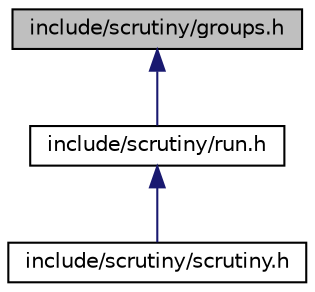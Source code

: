 digraph "include/scrutiny/groups.h"
{
 // LATEX_PDF_SIZE
  edge [fontname="Helvetica",fontsize="10",labelfontname="Helvetica",labelfontsize="10"];
  node [fontname="Helvetica",fontsize="10",shape=record];
  Node1 [label="include/scrutiny/groups.h",height=0.2,width=0.4,color="black", fillcolor="grey75", style="filled", fontcolor="black",tooltip="Defines the group functionality."];
  Node1 -> Node2 [dir="back",color="midnightblue",fontsize="10",style="solid",fontname="Helvetica"];
  Node2 [label="include/scrutiny/run.h",height=0.2,width=0.4,color="black", fillcolor="white", style="filled",URL="$run_8h.html",tooltip="Defines the runner functionality."];
  Node2 -> Node3 [dir="back",color="midnightblue",fontsize="10",style="solid",fontname="Helvetica"];
  Node3 [label="include/scrutiny/scrutiny.h",height=0.2,width=0.4,color="black", fillcolor="white", style="filled",URL="$scrutiny_8h.html",tooltip="Master include file."];
}
